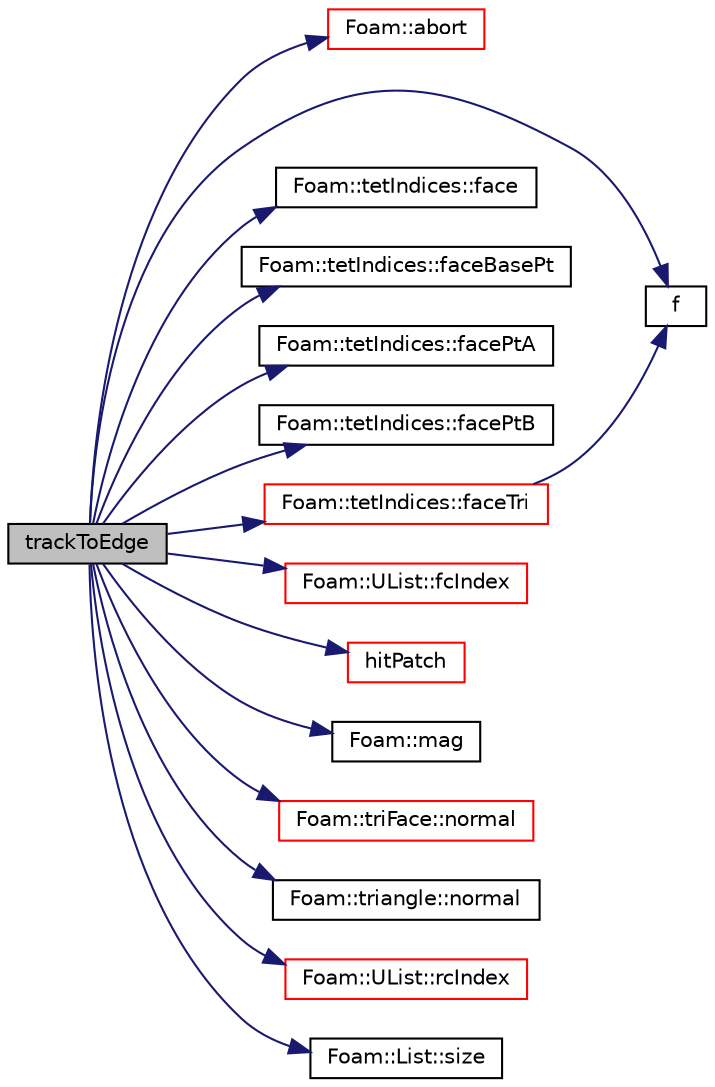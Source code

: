 digraph "trackToEdge"
{
  bgcolor="transparent";
  edge [fontname="Helvetica",fontsize="10",labelfontname="Helvetica",labelfontsize="10"];
  node [fontname="Helvetica",fontsize="10",shape=record];
  rankdir="LR";
  Node1 [label="trackToEdge",height=0.2,width=0.4,color="black", fillcolor="grey75", style="filled", fontcolor="black"];
  Node1 -> Node2 [color="midnightblue",fontsize="10",style="solid",fontname="Helvetica"];
  Node2 [label="Foam::abort",height=0.2,width=0.4,color="red",URL="$a10733.html#a447107a607d03e417307c203fa5fb44b"];
  Node1 -> Node3 [color="midnightblue",fontsize="10",style="solid",fontname="Helvetica"];
  Node3 [label="f",height=0.2,width=0.4,color="black",URL="$a03926.html#a888be93833ac7a23170555c69c690288"];
  Node1 -> Node4 [color="midnightblue",fontsize="10",style="solid",fontname="Helvetica"];
  Node4 [label="Foam::tetIndices::face",height=0.2,width=0.4,color="black",URL="$a02571.html#aa7c10231d818b82cefb2bb4ef6d92494",tooltip="Return the face. "];
  Node1 -> Node5 [color="midnightblue",fontsize="10",style="solid",fontname="Helvetica"];
  Node5 [label="Foam::tetIndices::faceBasePt",height=0.2,width=0.4,color="black",URL="$a02571.html#a68b24952894ad64e271369dc69792c04",tooltip="Return the face base point. "];
  Node1 -> Node6 [color="midnightblue",fontsize="10",style="solid",fontname="Helvetica"];
  Node6 [label="Foam::tetIndices::facePtA",height=0.2,width=0.4,color="black",URL="$a02571.html#a425c9489685f39c1fe6608161f0a876f",tooltip="Return face point A. "];
  Node1 -> Node7 [color="midnightblue",fontsize="10",style="solid",fontname="Helvetica"];
  Node7 [label="Foam::tetIndices::facePtB",height=0.2,width=0.4,color="black",URL="$a02571.html#a6ab76182cf2fbace9fafc253e511e936",tooltip="Return face point B. "];
  Node1 -> Node8 [color="midnightblue",fontsize="10",style="solid",fontname="Helvetica"];
  Node8 [label="Foam::tetIndices::faceTri",height=0.2,width=0.4,color="red",URL="$a02571.html#ad07ec7e5f97159ccc9a01f9af7b89716",tooltip="Return the geometry corresponding to the tri on the. "];
  Node8 -> Node3 [color="midnightblue",fontsize="10",style="solid",fontname="Helvetica"];
  Node1 -> Node9 [color="midnightblue",fontsize="10",style="solid",fontname="Helvetica"];
  Node9 [label="Foam::UList::fcIndex",height=0.2,width=0.4,color="red",URL="$a02735.html#af4d05e19e6cdc80f0c7acd5bbe250f69",tooltip="Return the forward circular index, i.e. the next index. "];
  Node1 -> Node10 [color="midnightblue",fontsize="10",style="solid",fontname="Helvetica"];
  Node10 [label="hitPatch",height=0.2,width=0.4,color="red",URL="$a02828.html#a214601691bbcc4cad5b232f322c885fe",tooltip="Overridable function to handle the particle hitting a patch. "];
  Node1 -> Node11 [color="midnightblue",fontsize="10",style="solid",fontname="Helvetica"];
  Node11 [label="Foam::mag",height=0.2,width=0.4,color="black",URL="$a10733.html#a929da2a3fdcf3dacbbe0487d3a330dae"];
  Node1 -> Node12 [color="midnightblue",fontsize="10",style="solid",fontname="Helvetica"];
  Node12 [label="Foam::triFace::normal",height=0.2,width=0.4,color="red",URL="$a02681.html#ae99e873366a39dc9e3180b3f15d653ab",tooltip="Vector normal; magnitude is equal to area of face. "];
  Node1 -> Node13 [color="midnightblue",fontsize="10",style="solid",fontname="Helvetica"];
  Node13 [label="Foam::triangle::normal",height=0.2,width=0.4,color="black",URL="$a02679.html#a963c106e06be61ecce2fde38b05b5989",tooltip="Return vector normal. "];
  Node1 -> Node14 [color="midnightblue",fontsize="10",style="solid",fontname="Helvetica"];
  Node14 [label="Foam::UList::rcIndex",height=0.2,width=0.4,color="red",URL="$a02735.html#ac854da7255402f41e46a47fb79398a2d",tooltip="Return the reverse circular index, i.e. the previous index. "];
  Node1 -> Node15 [color="midnightblue",fontsize="10",style="solid",fontname="Helvetica"];
  Node15 [label="Foam::List::size",height=0.2,width=0.4,color="black",URL="$a01364.html#a8a5f6fa29bd4b500caf186f60245b384",tooltip="Override size to be inconsistent with allocated storage. "];
}

